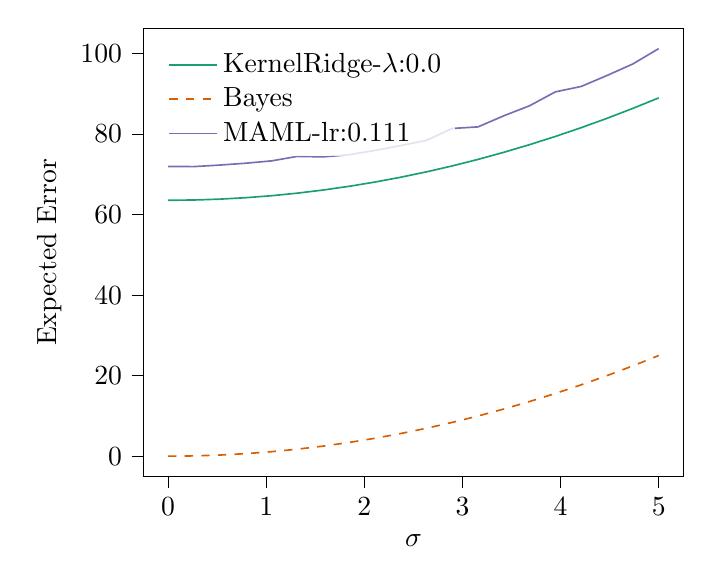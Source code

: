 % This file was created with tikzplotlib v0.10.1.
\begin{tikzpicture}

\definecolor{chocolate217952}{RGB}{217,95,2}
\definecolor{darkcyan27158119}{RGB}{27,158,119}
\definecolor{darkgray176}{RGB}{176,176,176}
\definecolor{lightslategray117112179}{RGB}{117,112,179}

\begin{axis}[
legend cell align={left},
legend style={
  fill opacity=0.8,
  draw opacity=1,
  text opacity=1,
  at={(0.03,0.97)},
  anchor=north west,
  draw=none
},
tick align=outside,
tick pos=left,
x grid style={darkgray176},
xlabel={\(\displaystyle \sigma\)},
xmin=-0.25, xmax=5.25,
xtick style={color=black},
y grid style={darkgray176},
ylabel={Expected Error},
ymin=-5.061, ymax=106.274,
ytick style={color=black}
]
\addplot [semithick, darkcyan27158119]
table {%
0 63.544
0.263 63.616
0.526 63.829
0.789 64.183
1.053 64.677
1.316 65.312
1.579 66.087
1.842 67.003
2.105 68.06
2.368 69.258
2.632 70.597
2.895 72.076
3.158 73.695
3.421 75.456
3.684 77.357
3.947 79.399
4.211 81.582
4.474 83.905
4.737 86.369
5 88.974
};
\addlegendentry{KernelRidge-$\lambda$:0.0}
\addplot [semithick, chocolate217952, dashed]
table {%
0 0
0.263 0.069
0.526 0.277
0.789 0.623
1.053 1.108
1.316 1.731
1.579 2.493
1.842 3.393
2.105 4.431
2.368 5.608
2.632 6.924
2.895 8.378
3.158 9.97
3.421 11.701
3.684 13.57
3.947 15.578
4.211 17.724
4.474 20.009
4.737 22.433
5 24.994
};
\addlegendentry{Bayes}
\addplot [semithick, lightslategray117112179]
table {%
0 71.937
0.263 71.91
0.526 72.29
0.789 72.748
1.053 73.323
1.316 74.444
1.579 74.325
1.842 74.847
2.105 75.912
2.368 77.133
2.632 78.406
2.895 81.381
3.158 81.769
3.421 84.525
3.684 87.02
3.947 90.474
4.211 91.821
4.474 94.54
4.737 97.408
5 101.213
};
\addlegendentry{MAML-lr:0.111}
\end{axis}

\end{tikzpicture}
